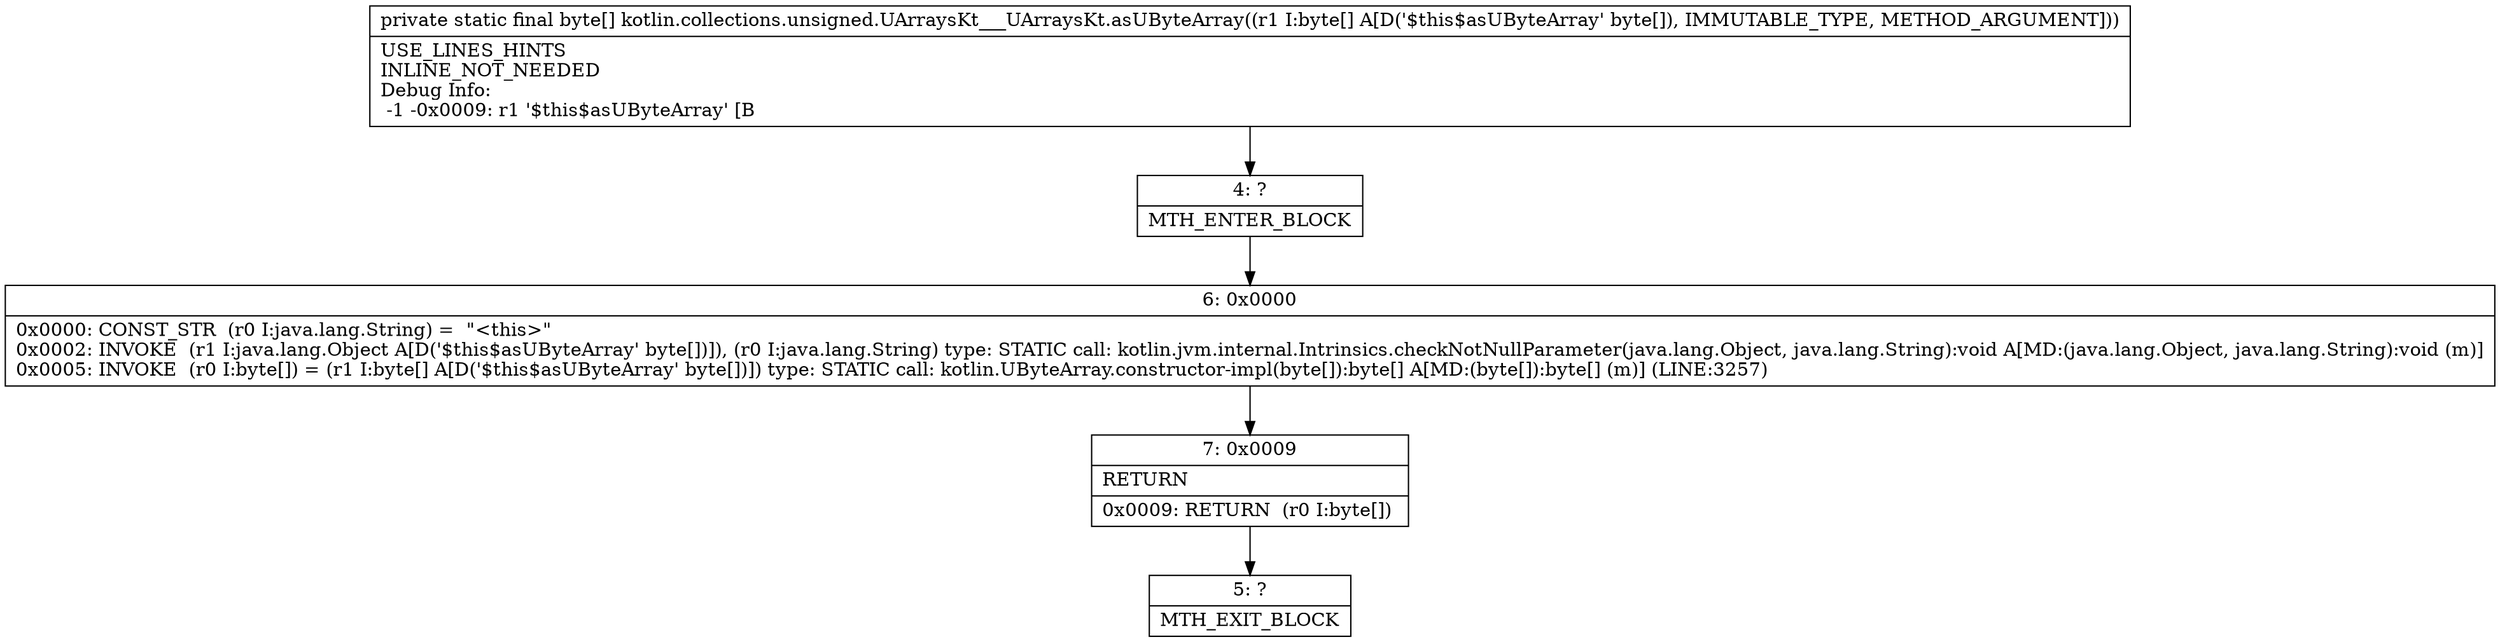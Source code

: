 digraph "CFG forkotlin.collections.unsigned.UArraysKt___UArraysKt.asUByteArray([B)[B" {
Node_4 [shape=record,label="{4\:\ ?|MTH_ENTER_BLOCK\l}"];
Node_6 [shape=record,label="{6\:\ 0x0000|0x0000: CONST_STR  (r0 I:java.lang.String) =  \"\<this\>\" \l0x0002: INVOKE  (r1 I:java.lang.Object A[D('$this$asUByteArray' byte[])]), (r0 I:java.lang.String) type: STATIC call: kotlin.jvm.internal.Intrinsics.checkNotNullParameter(java.lang.Object, java.lang.String):void A[MD:(java.lang.Object, java.lang.String):void (m)]\l0x0005: INVOKE  (r0 I:byte[]) = (r1 I:byte[] A[D('$this$asUByteArray' byte[])]) type: STATIC call: kotlin.UByteArray.constructor\-impl(byte[]):byte[] A[MD:(byte[]):byte[] (m)] (LINE:3257)\l}"];
Node_7 [shape=record,label="{7\:\ 0x0009|RETURN\l|0x0009: RETURN  (r0 I:byte[]) \l}"];
Node_5 [shape=record,label="{5\:\ ?|MTH_EXIT_BLOCK\l}"];
MethodNode[shape=record,label="{private static final byte[] kotlin.collections.unsigned.UArraysKt___UArraysKt.asUByteArray((r1 I:byte[] A[D('$this$asUByteArray' byte[]), IMMUTABLE_TYPE, METHOD_ARGUMENT]))  | USE_LINES_HINTS\lINLINE_NOT_NEEDED\lDebug Info:\l  \-1 \-0x0009: r1 '$this$asUByteArray' [B\l}"];
MethodNode -> Node_4;Node_4 -> Node_6;
Node_6 -> Node_7;
Node_7 -> Node_5;
}

